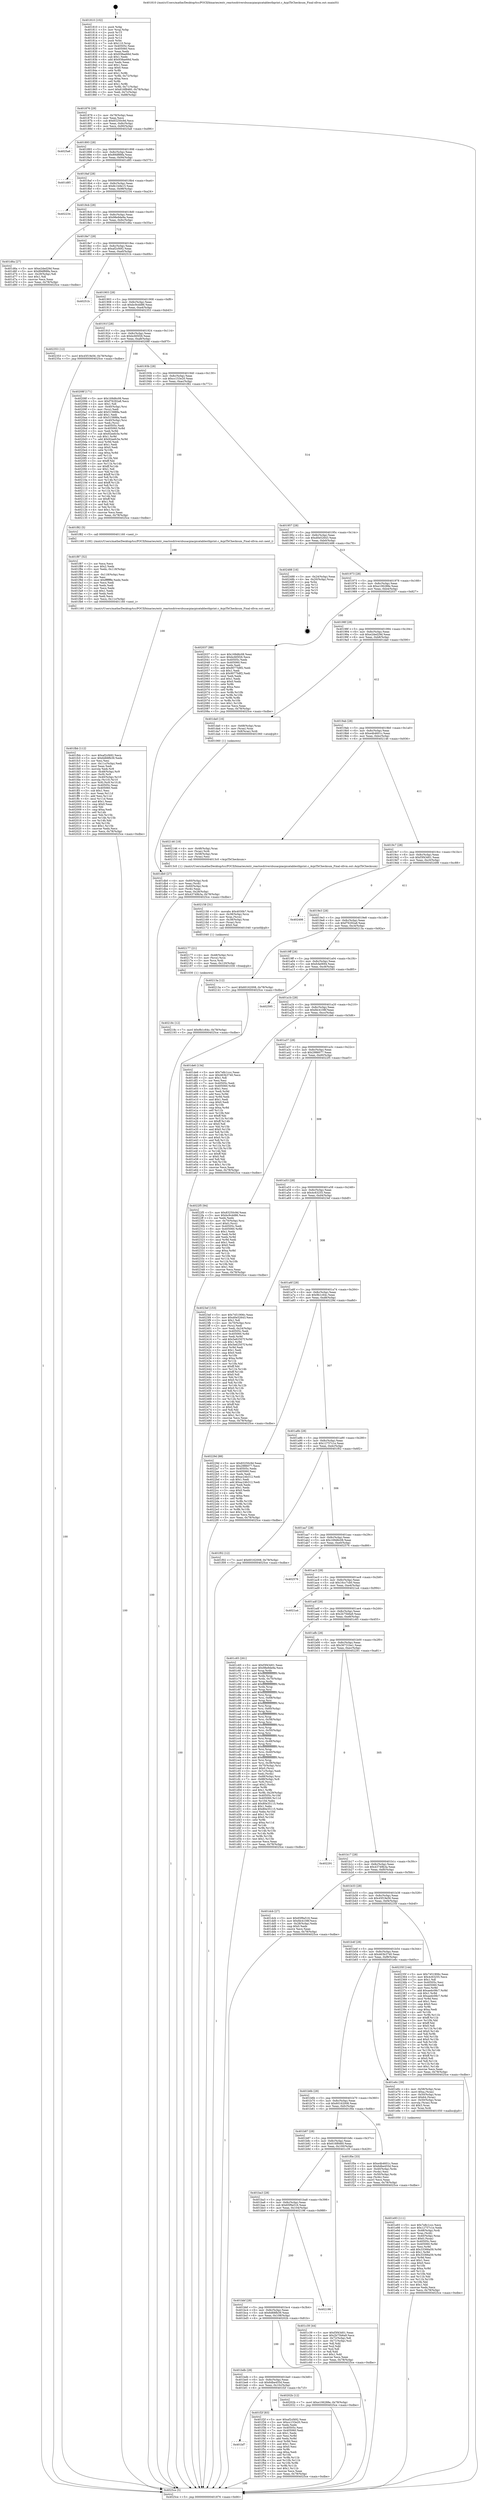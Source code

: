 digraph "0x401810" {
  label = "0x401810 (/mnt/c/Users/mathe/Desktop/tcc/POCII/binaries/extr_reactosdriversbusacpiacpicatablestbprint.c_AcpiTbChecksum_Final-ollvm.out::main(0))"
  labelloc = "t"
  node[shape=record]

  Entry [label="",width=0.3,height=0.3,shape=circle,fillcolor=black,style=filled]
  "0x401876" [label="{
     0x401876 [29]\l
     | [instrs]\l
     &nbsp;&nbsp;0x401876 \<+3\>: mov -0x78(%rbp),%eax\l
     &nbsp;&nbsp;0x401879 \<+2\>: mov %eax,%ecx\l
     &nbsp;&nbsp;0x40187b \<+6\>: sub $0x83250c9d,%ecx\l
     &nbsp;&nbsp;0x401881 \<+6\>: mov %eax,-0x8c(%rbp)\l
     &nbsp;&nbsp;0x401887 \<+6\>: mov %ecx,-0x90(%rbp)\l
     &nbsp;&nbsp;0x40188d \<+6\>: je 00000000004025a6 \<main+0xd96\>\l
  }"]
  "0x4025a6" [label="{
     0x4025a6\l
  }", style=dashed]
  "0x401893" [label="{
     0x401893 [28]\l
     | [instrs]\l
     &nbsp;&nbsp;0x401893 \<+5\>: jmp 0000000000401898 \<main+0x88\>\l
     &nbsp;&nbsp;0x401898 \<+6\>: mov -0x8c(%rbp),%eax\l
     &nbsp;&nbsp;0x40189e \<+5\>: sub $0x89df88fa,%eax\l
     &nbsp;&nbsp;0x4018a3 \<+6\>: mov %eax,-0x94(%rbp)\l
     &nbsp;&nbsp;0x4018a9 \<+6\>: je 0000000000401d85 \<main+0x575\>\l
  }"]
  Exit [label="",width=0.3,height=0.3,shape=circle,fillcolor=black,style=filled,peripheries=2]
  "0x401d85" [label="{
     0x401d85\l
  }", style=dashed]
  "0x4018af" [label="{
     0x4018af [28]\l
     | [instrs]\l
     &nbsp;&nbsp;0x4018af \<+5\>: jmp 00000000004018b4 \<main+0xa4\>\l
     &nbsp;&nbsp;0x4018b4 \<+6\>: mov -0x8c(%rbp),%eax\l
     &nbsp;&nbsp;0x4018ba \<+5\>: sub $0x8c1b9e15,%eax\l
     &nbsp;&nbsp;0x4018bf \<+6\>: mov %eax,-0x98(%rbp)\l
     &nbsp;&nbsp;0x4018c5 \<+6\>: je 0000000000402234 \<main+0xa24\>\l
  }"]
  "0x40218c" [label="{
     0x40218c [12]\l
     | [instrs]\l
     &nbsp;&nbsp;0x40218c \<+7\>: movl $0x9b1c64c,-0x78(%rbp)\l
     &nbsp;&nbsp;0x402193 \<+5\>: jmp 00000000004025ce \<main+0xdbe\>\l
  }"]
  "0x402234" [label="{
     0x402234\l
  }", style=dashed]
  "0x4018cb" [label="{
     0x4018cb [28]\l
     | [instrs]\l
     &nbsp;&nbsp;0x4018cb \<+5\>: jmp 00000000004018d0 \<main+0xc0\>\l
     &nbsp;&nbsp;0x4018d0 \<+6\>: mov -0x8c(%rbp),%eax\l
     &nbsp;&nbsp;0x4018d6 \<+5\>: sub $0x98e9de9a,%eax\l
     &nbsp;&nbsp;0x4018db \<+6\>: mov %eax,-0x9c(%rbp)\l
     &nbsp;&nbsp;0x4018e1 \<+6\>: je 0000000000401d6a \<main+0x55a\>\l
  }"]
  "0x402177" [label="{
     0x402177 [21]\l
     | [instrs]\l
     &nbsp;&nbsp;0x402177 \<+4\>: mov -0x48(%rbp),%rcx\l
     &nbsp;&nbsp;0x40217b \<+3\>: mov (%rcx),%rcx\l
     &nbsp;&nbsp;0x40217e \<+3\>: mov %rcx,%rdi\l
     &nbsp;&nbsp;0x402181 \<+6\>: mov %eax,-0x120(%rbp)\l
     &nbsp;&nbsp;0x402187 \<+5\>: call 0000000000401030 \<free@plt\>\l
     | [calls]\l
     &nbsp;&nbsp;0x401030 \{1\} (unknown)\l
  }"]
  "0x401d6a" [label="{
     0x401d6a [27]\l
     | [instrs]\l
     &nbsp;&nbsp;0x401d6a \<+5\>: mov $0xe2ded29d,%eax\l
     &nbsp;&nbsp;0x401d6f \<+5\>: mov $0x89df88fa,%ecx\l
     &nbsp;&nbsp;0x401d74 \<+3\>: mov -0x29(%rbp),%dl\l
     &nbsp;&nbsp;0x401d77 \<+3\>: test $0x1,%dl\l
     &nbsp;&nbsp;0x401d7a \<+3\>: cmovne %ecx,%eax\l
     &nbsp;&nbsp;0x401d7d \<+3\>: mov %eax,-0x78(%rbp)\l
     &nbsp;&nbsp;0x401d80 \<+5\>: jmp 00000000004025ce \<main+0xdbe\>\l
  }"]
  "0x4018e7" [label="{
     0x4018e7 [28]\l
     | [instrs]\l
     &nbsp;&nbsp;0x4018e7 \<+5\>: jmp 00000000004018ec \<main+0xdc\>\l
     &nbsp;&nbsp;0x4018ec \<+6\>: mov -0x8c(%rbp),%eax\l
     &nbsp;&nbsp;0x4018f2 \<+5\>: sub $0xaf2cf492,%eax\l
     &nbsp;&nbsp;0x4018f7 \<+6\>: mov %eax,-0xa0(%rbp)\l
     &nbsp;&nbsp;0x4018fd \<+6\>: je 000000000040251b \<main+0xd0b\>\l
  }"]
  "0x402158" [label="{
     0x402158 [31]\l
     | [instrs]\l
     &nbsp;&nbsp;0x402158 \<+10\>: movabs $0x4030b7,%rdi\l
     &nbsp;&nbsp;0x402162 \<+4\>: mov -0x38(%rbp),%rcx\l
     &nbsp;&nbsp;0x402166 \<+3\>: mov %rax,(%rcx)\l
     &nbsp;&nbsp;0x402169 \<+4\>: mov -0x38(%rbp),%rax\l
     &nbsp;&nbsp;0x40216d \<+3\>: mov (%rax),%rsi\l
     &nbsp;&nbsp;0x402170 \<+2\>: mov $0x0,%al\l
     &nbsp;&nbsp;0x402172 \<+5\>: call 0000000000401040 \<printf@plt\>\l
     | [calls]\l
     &nbsp;&nbsp;0x401040 \{1\} (unknown)\l
  }"]
  "0x40251b" [label="{
     0x40251b\l
  }", style=dashed]
  "0x401903" [label="{
     0x401903 [28]\l
     | [instrs]\l
     &nbsp;&nbsp;0x401903 \<+5\>: jmp 0000000000401908 \<main+0xf8\>\l
     &nbsp;&nbsp;0x401908 \<+6\>: mov -0x8c(%rbp),%eax\l
     &nbsp;&nbsp;0x40190e \<+5\>: sub $0xbc9cdd86,%eax\l
     &nbsp;&nbsp;0x401913 \<+6\>: mov %eax,-0xa4(%rbp)\l
     &nbsp;&nbsp;0x401919 \<+6\>: je 0000000000402353 \<main+0xb43\>\l
  }"]
  "0x401fbb" [label="{
     0x401fbb [112]\l
     | [instrs]\l
     &nbsp;&nbsp;0x401fbb \<+5\>: mov $0xaf2cf492,%ecx\l
     &nbsp;&nbsp;0x401fc0 \<+5\>: mov $0x6d68fb39,%edx\l
     &nbsp;&nbsp;0x401fc5 \<+2\>: xor %esi,%esi\l
     &nbsp;&nbsp;0x401fc7 \<+6\>: mov -0x11c(%rbp),%edi\l
     &nbsp;&nbsp;0x401fcd \<+3\>: imul %eax,%edi\l
     &nbsp;&nbsp;0x401fd0 \<+3\>: movslq %edi,%r8\l
     &nbsp;&nbsp;0x401fd3 \<+4\>: mov -0x48(%rbp),%r9\l
     &nbsp;&nbsp;0x401fd7 \<+3\>: mov (%r9),%r9\l
     &nbsp;&nbsp;0x401fda \<+4\>: mov -0x40(%rbp),%r10\l
     &nbsp;&nbsp;0x401fde \<+3\>: movslq (%r10),%r10\l
     &nbsp;&nbsp;0x401fe1 \<+4\>: mov %r8,(%r9,%r10,8)\l
     &nbsp;&nbsp;0x401fe5 \<+7\>: mov 0x40505c,%eax\l
     &nbsp;&nbsp;0x401fec \<+7\>: mov 0x405060,%edi\l
     &nbsp;&nbsp;0x401ff3 \<+3\>: sub $0x1,%esi\l
     &nbsp;&nbsp;0x401ff6 \<+3\>: mov %eax,%r11d\l
     &nbsp;&nbsp;0x401ff9 \<+3\>: add %esi,%r11d\l
     &nbsp;&nbsp;0x401ffc \<+4\>: imul %r11d,%eax\l
     &nbsp;&nbsp;0x402000 \<+3\>: and $0x1,%eax\l
     &nbsp;&nbsp;0x402003 \<+3\>: cmp $0x0,%eax\l
     &nbsp;&nbsp;0x402006 \<+3\>: sete %bl\l
     &nbsp;&nbsp;0x402009 \<+3\>: cmp $0xa,%edi\l
     &nbsp;&nbsp;0x40200c \<+4\>: setl %r14b\l
     &nbsp;&nbsp;0x402010 \<+3\>: mov %bl,%r15b\l
     &nbsp;&nbsp;0x402013 \<+3\>: and %r14b,%r15b\l
     &nbsp;&nbsp;0x402016 \<+3\>: xor %r14b,%bl\l
     &nbsp;&nbsp;0x402019 \<+3\>: or %bl,%r15b\l
     &nbsp;&nbsp;0x40201c \<+4\>: test $0x1,%r15b\l
     &nbsp;&nbsp;0x402020 \<+3\>: cmovne %edx,%ecx\l
     &nbsp;&nbsp;0x402023 \<+3\>: mov %ecx,-0x78(%rbp)\l
     &nbsp;&nbsp;0x402026 \<+5\>: jmp 00000000004025ce \<main+0xdbe\>\l
  }"]
  "0x402353" [label="{
     0x402353 [12]\l
     | [instrs]\l
     &nbsp;&nbsp;0x402353 \<+7\>: movl $0x45f19e56,-0x78(%rbp)\l
     &nbsp;&nbsp;0x40235a \<+5\>: jmp 00000000004025ce \<main+0xdbe\>\l
  }"]
  "0x40191f" [label="{
     0x40191f [28]\l
     | [instrs]\l
     &nbsp;&nbsp;0x40191f \<+5\>: jmp 0000000000401924 \<main+0x114\>\l
     &nbsp;&nbsp;0x401924 \<+6\>: mov -0x8c(%rbp),%eax\l
     &nbsp;&nbsp;0x40192a \<+5\>: sub $0xbcfd5f26,%eax\l
     &nbsp;&nbsp;0x40192f \<+6\>: mov %eax,-0xa8(%rbp)\l
     &nbsp;&nbsp;0x401935 \<+6\>: je 000000000040208f \<main+0x87f\>\l
  }"]
  "0x401f87" [label="{
     0x401f87 [52]\l
     | [instrs]\l
     &nbsp;&nbsp;0x401f87 \<+2\>: xor %ecx,%ecx\l
     &nbsp;&nbsp;0x401f89 \<+5\>: mov $0x2,%edx\l
     &nbsp;&nbsp;0x401f8e \<+6\>: mov %edx,-0x118(%rbp)\l
     &nbsp;&nbsp;0x401f94 \<+1\>: cltd\l
     &nbsp;&nbsp;0x401f95 \<+6\>: mov -0x118(%rbp),%esi\l
     &nbsp;&nbsp;0x401f9b \<+2\>: idiv %esi\l
     &nbsp;&nbsp;0x401f9d \<+6\>: imul $0xfffffffe,%edx,%edx\l
     &nbsp;&nbsp;0x401fa3 \<+2\>: mov %ecx,%edi\l
     &nbsp;&nbsp;0x401fa5 \<+2\>: sub %edx,%edi\l
     &nbsp;&nbsp;0x401fa7 \<+2\>: mov %ecx,%edx\l
     &nbsp;&nbsp;0x401fa9 \<+3\>: sub $0x1,%edx\l
     &nbsp;&nbsp;0x401fac \<+2\>: add %edx,%edi\l
     &nbsp;&nbsp;0x401fae \<+2\>: sub %edi,%ecx\l
     &nbsp;&nbsp;0x401fb0 \<+6\>: mov %ecx,-0x11c(%rbp)\l
     &nbsp;&nbsp;0x401fb6 \<+5\>: call 0000000000401160 \<next_i\>\l
     | [calls]\l
     &nbsp;&nbsp;0x401160 \{100\} (/mnt/c/Users/mathe/Desktop/tcc/POCII/binaries/extr_reactosdriversbusacpiacpicatablestbprint.c_AcpiTbChecksum_Final-ollvm.out::next_i)\l
  }"]
  "0x40208f" [label="{
     0x40208f [171]\l
     | [instrs]\l
     &nbsp;&nbsp;0x40208f \<+5\>: mov $0x169d6c08,%eax\l
     &nbsp;&nbsp;0x402094 \<+5\>: mov $0xf76292a8,%ecx\l
     &nbsp;&nbsp;0x402099 \<+2\>: mov $0x1,%dl\l
     &nbsp;&nbsp;0x40209b \<+4\>: mov -0x40(%rbp),%rsi\l
     &nbsp;&nbsp;0x40209f \<+2\>: mov (%rsi),%edi\l
     &nbsp;&nbsp;0x4020a1 \<+6\>: add $0x515888a,%edi\l
     &nbsp;&nbsp;0x4020a7 \<+3\>: add $0x1,%edi\l
     &nbsp;&nbsp;0x4020aa \<+6\>: sub $0x515888a,%edi\l
     &nbsp;&nbsp;0x4020b0 \<+4\>: mov -0x40(%rbp),%rsi\l
     &nbsp;&nbsp;0x4020b4 \<+2\>: mov %edi,(%rsi)\l
     &nbsp;&nbsp;0x4020b6 \<+7\>: mov 0x40505c,%edi\l
     &nbsp;&nbsp;0x4020bd \<+8\>: mov 0x405060,%r8d\l
     &nbsp;&nbsp;0x4020c5 \<+3\>: mov %edi,%r9d\l
     &nbsp;&nbsp;0x4020c8 \<+7\>: sub $0x92eefc5e,%r9d\l
     &nbsp;&nbsp;0x4020cf \<+4\>: sub $0x1,%r9d\l
     &nbsp;&nbsp;0x4020d3 \<+7\>: add $0x92eefc5e,%r9d\l
     &nbsp;&nbsp;0x4020da \<+4\>: imul %r9d,%edi\l
     &nbsp;&nbsp;0x4020de \<+3\>: and $0x1,%edi\l
     &nbsp;&nbsp;0x4020e1 \<+3\>: cmp $0x0,%edi\l
     &nbsp;&nbsp;0x4020e4 \<+4\>: sete %r10b\l
     &nbsp;&nbsp;0x4020e8 \<+4\>: cmp $0xa,%r8d\l
     &nbsp;&nbsp;0x4020ec \<+4\>: setl %r11b\l
     &nbsp;&nbsp;0x4020f0 \<+3\>: mov %r10b,%bl\l
     &nbsp;&nbsp;0x4020f3 \<+3\>: xor $0xff,%bl\l
     &nbsp;&nbsp;0x4020f6 \<+3\>: mov %r11b,%r14b\l
     &nbsp;&nbsp;0x4020f9 \<+4\>: xor $0xff,%r14b\l
     &nbsp;&nbsp;0x4020fd \<+3\>: xor $0x1,%dl\l
     &nbsp;&nbsp;0x402100 \<+3\>: mov %bl,%r15b\l
     &nbsp;&nbsp;0x402103 \<+4\>: and $0xff,%r15b\l
     &nbsp;&nbsp;0x402107 \<+3\>: and %dl,%r10b\l
     &nbsp;&nbsp;0x40210a \<+3\>: mov %r14b,%r12b\l
     &nbsp;&nbsp;0x40210d \<+4\>: and $0xff,%r12b\l
     &nbsp;&nbsp;0x402111 \<+3\>: and %dl,%r11b\l
     &nbsp;&nbsp;0x402114 \<+3\>: or %r10b,%r15b\l
     &nbsp;&nbsp;0x402117 \<+3\>: or %r11b,%r12b\l
     &nbsp;&nbsp;0x40211a \<+3\>: xor %r12b,%r15b\l
     &nbsp;&nbsp;0x40211d \<+3\>: or %r14b,%bl\l
     &nbsp;&nbsp;0x402120 \<+3\>: xor $0xff,%bl\l
     &nbsp;&nbsp;0x402123 \<+3\>: or $0x1,%dl\l
     &nbsp;&nbsp;0x402126 \<+2\>: and %dl,%bl\l
     &nbsp;&nbsp;0x402128 \<+3\>: or %bl,%r15b\l
     &nbsp;&nbsp;0x40212b \<+4\>: test $0x1,%r15b\l
     &nbsp;&nbsp;0x40212f \<+3\>: cmovne %ecx,%eax\l
     &nbsp;&nbsp;0x402132 \<+3\>: mov %eax,-0x78(%rbp)\l
     &nbsp;&nbsp;0x402135 \<+5\>: jmp 00000000004025ce \<main+0xdbe\>\l
  }"]
  "0x40193b" [label="{
     0x40193b [28]\l
     | [instrs]\l
     &nbsp;&nbsp;0x40193b \<+5\>: jmp 0000000000401940 \<main+0x130\>\l
     &nbsp;&nbsp;0x401940 \<+6\>: mov -0x8c(%rbp),%eax\l
     &nbsp;&nbsp;0x401946 \<+5\>: sub $0xcc153e20,%eax\l
     &nbsp;&nbsp;0x40194b \<+6\>: mov %eax,-0xac(%rbp)\l
     &nbsp;&nbsp;0x401951 \<+6\>: je 0000000000401f82 \<main+0x772\>\l
  }"]
  "0x401bf7" [label="{
     0x401bf7\l
  }", style=dashed]
  "0x401f82" [label="{
     0x401f82 [5]\l
     | [instrs]\l
     &nbsp;&nbsp;0x401f82 \<+5\>: call 0000000000401160 \<next_i\>\l
     | [calls]\l
     &nbsp;&nbsp;0x401160 \{100\} (/mnt/c/Users/mathe/Desktop/tcc/POCII/binaries/extr_reactosdriversbusacpiacpicatablestbprint.c_AcpiTbChecksum_Final-ollvm.out::next_i)\l
  }"]
  "0x401957" [label="{
     0x401957 [28]\l
     | [instrs]\l
     &nbsp;&nbsp;0x401957 \<+5\>: jmp 000000000040195c \<main+0x14c\>\l
     &nbsp;&nbsp;0x40195c \<+6\>: mov -0x8c(%rbp),%eax\l
     &nbsp;&nbsp;0x401962 \<+5\>: sub $0xd0e52643,%eax\l
     &nbsp;&nbsp;0x401967 \<+6\>: mov %eax,-0xb0(%rbp)\l
     &nbsp;&nbsp;0x40196d \<+6\>: je 0000000000402488 \<main+0xc78\>\l
  }"]
  "0x401f2f" [label="{
     0x401f2f [83]\l
     | [instrs]\l
     &nbsp;&nbsp;0x401f2f \<+5\>: mov $0xaf2cf492,%eax\l
     &nbsp;&nbsp;0x401f34 \<+5\>: mov $0xcc153e20,%ecx\l
     &nbsp;&nbsp;0x401f39 \<+2\>: xor %edx,%edx\l
     &nbsp;&nbsp;0x401f3b \<+7\>: mov 0x40505c,%esi\l
     &nbsp;&nbsp;0x401f42 \<+7\>: mov 0x405060,%edi\l
     &nbsp;&nbsp;0x401f49 \<+3\>: sub $0x1,%edx\l
     &nbsp;&nbsp;0x401f4c \<+3\>: mov %esi,%r8d\l
     &nbsp;&nbsp;0x401f4f \<+3\>: add %edx,%r8d\l
     &nbsp;&nbsp;0x401f52 \<+4\>: imul %r8d,%esi\l
     &nbsp;&nbsp;0x401f56 \<+3\>: and $0x1,%esi\l
     &nbsp;&nbsp;0x401f59 \<+3\>: cmp $0x0,%esi\l
     &nbsp;&nbsp;0x401f5c \<+4\>: sete %r9b\l
     &nbsp;&nbsp;0x401f60 \<+3\>: cmp $0xa,%edi\l
     &nbsp;&nbsp;0x401f63 \<+4\>: setl %r10b\l
     &nbsp;&nbsp;0x401f67 \<+3\>: mov %r9b,%r11b\l
     &nbsp;&nbsp;0x401f6a \<+3\>: and %r10b,%r11b\l
     &nbsp;&nbsp;0x401f6d \<+3\>: xor %r10b,%r9b\l
     &nbsp;&nbsp;0x401f70 \<+3\>: or %r9b,%r11b\l
     &nbsp;&nbsp;0x401f73 \<+4\>: test $0x1,%r11b\l
     &nbsp;&nbsp;0x401f77 \<+3\>: cmovne %ecx,%eax\l
     &nbsp;&nbsp;0x401f7a \<+3\>: mov %eax,-0x78(%rbp)\l
     &nbsp;&nbsp;0x401f7d \<+5\>: jmp 00000000004025ce \<main+0xdbe\>\l
  }"]
  "0x402488" [label="{
     0x402488 [16]\l
     | [instrs]\l
     &nbsp;&nbsp;0x402488 \<+3\>: mov -0x24(%rbp),%eax\l
     &nbsp;&nbsp;0x40248b \<+4\>: lea -0x20(%rbp),%rsp\l
     &nbsp;&nbsp;0x40248f \<+1\>: pop %rbx\l
     &nbsp;&nbsp;0x402490 \<+2\>: pop %r12\l
     &nbsp;&nbsp;0x402492 \<+2\>: pop %r14\l
     &nbsp;&nbsp;0x402494 \<+2\>: pop %r15\l
     &nbsp;&nbsp;0x402496 \<+1\>: pop %rbp\l
     &nbsp;&nbsp;0x402497 \<+1\>: ret\l
  }"]
  "0x401973" [label="{
     0x401973 [28]\l
     | [instrs]\l
     &nbsp;&nbsp;0x401973 \<+5\>: jmp 0000000000401978 \<main+0x168\>\l
     &nbsp;&nbsp;0x401978 \<+6\>: mov -0x8c(%rbp),%eax\l
     &nbsp;&nbsp;0x40197e \<+5\>: sub $0xe106288e,%eax\l
     &nbsp;&nbsp;0x401983 \<+6\>: mov %eax,-0xb4(%rbp)\l
     &nbsp;&nbsp;0x401989 \<+6\>: je 0000000000402037 \<main+0x827\>\l
  }"]
  "0x401bdb" [label="{
     0x401bdb [28]\l
     | [instrs]\l
     &nbsp;&nbsp;0x401bdb \<+5\>: jmp 0000000000401be0 \<main+0x3d0\>\l
     &nbsp;&nbsp;0x401be0 \<+6\>: mov -0x8c(%rbp),%eax\l
     &nbsp;&nbsp;0x401be6 \<+5\>: sub $0x6dbe455d,%eax\l
     &nbsp;&nbsp;0x401beb \<+6\>: mov %eax,-0x10c(%rbp)\l
     &nbsp;&nbsp;0x401bf1 \<+6\>: je 0000000000401f2f \<main+0x71f\>\l
  }"]
  "0x402037" [label="{
     0x402037 [88]\l
     | [instrs]\l
     &nbsp;&nbsp;0x402037 \<+5\>: mov $0x169d6c08,%eax\l
     &nbsp;&nbsp;0x40203c \<+5\>: mov $0xbcfd5f26,%ecx\l
     &nbsp;&nbsp;0x402041 \<+7\>: mov 0x40505c,%edx\l
     &nbsp;&nbsp;0x402048 \<+7\>: mov 0x405060,%esi\l
     &nbsp;&nbsp;0x40204f \<+2\>: mov %edx,%edi\l
     &nbsp;&nbsp;0x402051 \<+6\>: add $0x9077b8f2,%edi\l
     &nbsp;&nbsp;0x402057 \<+3\>: sub $0x1,%edi\l
     &nbsp;&nbsp;0x40205a \<+6\>: sub $0x9077b8f2,%edi\l
     &nbsp;&nbsp;0x402060 \<+3\>: imul %edi,%edx\l
     &nbsp;&nbsp;0x402063 \<+3\>: and $0x1,%edx\l
     &nbsp;&nbsp;0x402066 \<+3\>: cmp $0x0,%edx\l
     &nbsp;&nbsp;0x402069 \<+4\>: sete %r8b\l
     &nbsp;&nbsp;0x40206d \<+3\>: cmp $0xa,%esi\l
     &nbsp;&nbsp;0x402070 \<+4\>: setl %r9b\l
     &nbsp;&nbsp;0x402074 \<+3\>: mov %r8b,%r10b\l
     &nbsp;&nbsp;0x402077 \<+3\>: and %r9b,%r10b\l
     &nbsp;&nbsp;0x40207a \<+3\>: xor %r9b,%r8b\l
     &nbsp;&nbsp;0x40207d \<+3\>: or %r8b,%r10b\l
     &nbsp;&nbsp;0x402080 \<+4\>: test $0x1,%r10b\l
     &nbsp;&nbsp;0x402084 \<+3\>: cmovne %ecx,%eax\l
     &nbsp;&nbsp;0x402087 \<+3\>: mov %eax,-0x78(%rbp)\l
     &nbsp;&nbsp;0x40208a \<+5\>: jmp 00000000004025ce \<main+0xdbe\>\l
  }"]
  "0x40198f" [label="{
     0x40198f [28]\l
     | [instrs]\l
     &nbsp;&nbsp;0x40198f \<+5\>: jmp 0000000000401994 \<main+0x184\>\l
     &nbsp;&nbsp;0x401994 \<+6\>: mov -0x8c(%rbp),%eax\l
     &nbsp;&nbsp;0x40199a \<+5\>: sub $0xe2ded29d,%eax\l
     &nbsp;&nbsp;0x40199f \<+6\>: mov %eax,-0xb8(%rbp)\l
     &nbsp;&nbsp;0x4019a5 \<+6\>: je 0000000000401da0 \<main+0x590\>\l
  }"]
  "0x40202b" [label="{
     0x40202b [12]\l
     | [instrs]\l
     &nbsp;&nbsp;0x40202b \<+7\>: movl $0xe106288e,-0x78(%rbp)\l
     &nbsp;&nbsp;0x402032 \<+5\>: jmp 00000000004025ce \<main+0xdbe\>\l
  }"]
  "0x401da0" [label="{
     0x401da0 [16]\l
     | [instrs]\l
     &nbsp;&nbsp;0x401da0 \<+4\>: mov -0x68(%rbp),%rax\l
     &nbsp;&nbsp;0x401da4 \<+3\>: mov (%rax),%rax\l
     &nbsp;&nbsp;0x401da7 \<+4\>: mov 0x8(%rax),%rdi\l
     &nbsp;&nbsp;0x401dab \<+5\>: call 0000000000401060 \<atoi@plt\>\l
     | [calls]\l
     &nbsp;&nbsp;0x401060 \{1\} (unknown)\l
  }"]
  "0x4019ab" [label="{
     0x4019ab [28]\l
     | [instrs]\l
     &nbsp;&nbsp;0x4019ab \<+5\>: jmp 00000000004019b0 \<main+0x1a0\>\l
     &nbsp;&nbsp;0x4019b0 \<+6\>: mov -0x8c(%rbp),%eax\l
     &nbsp;&nbsp;0x4019b6 \<+5\>: sub $0xe4b4601c,%eax\l
     &nbsp;&nbsp;0x4019bb \<+6\>: mov %eax,-0xbc(%rbp)\l
     &nbsp;&nbsp;0x4019c1 \<+6\>: je 0000000000402146 \<main+0x936\>\l
  }"]
  "0x401bbf" [label="{
     0x401bbf [28]\l
     | [instrs]\l
     &nbsp;&nbsp;0x401bbf \<+5\>: jmp 0000000000401bc4 \<main+0x3b4\>\l
     &nbsp;&nbsp;0x401bc4 \<+6\>: mov -0x8c(%rbp),%eax\l
     &nbsp;&nbsp;0x401bca \<+5\>: sub $0x6d68fb39,%eax\l
     &nbsp;&nbsp;0x401bcf \<+6\>: mov %eax,-0x108(%rbp)\l
     &nbsp;&nbsp;0x401bd5 \<+6\>: je 000000000040202b \<main+0x81b\>\l
  }"]
  "0x402146" [label="{
     0x402146 [18]\l
     | [instrs]\l
     &nbsp;&nbsp;0x402146 \<+4\>: mov -0x48(%rbp),%rax\l
     &nbsp;&nbsp;0x40214a \<+3\>: mov (%rax),%rdi\l
     &nbsp;&nbsp;0x40214d \<+4\>: mov -0x58(%rbp),%rax\l
     &nbsp;&nbsp;0x402151 \<+2\>: mov (%rax),%esi\l
     &nbsp;&nbsp;0x402153 \<+5\>: call 00000000004013c0 \<AcpiTbChecksum\>\l
     | [calls]\l
     &nbsp;&nbsp;0x4013c0 \{1\} (/mnt/c/Users/mathe/Desktop/tcc/POCII/binaries/extr_reactosdriversbusacpiacpicatablestbprint.c_AcpiTbChecksum_Final-ollvm.out::AcpiTbChecksum)\l
  }"]
  "0x4019c7" [label="{
     0x4019c7 [28]\l
     | [instrs]\l
     &nbsp;&nbsp;0x4019c7 \<+5\>: jmp 00000000004019cc \<main+0x1bc\>\l
     &nbsp;&nbsp;0x4019cc \<+6\>: mov -0x8c(%rbp),%eax\l
     &nbsp;&nbsp;0x4019d2 \<+5\>: sub $0xf3f43d01,%eax\l
     &nbsp;&nbsp;0x4019d7 \<+6\>: mov %eax,-0xc0(%rbp)\l
     &nbsp;&nbsp;0x4019dd \<+6\>: je 0000000000402498 \<main+0xc88\>\l
  }"]
  "0x402198" [label="{
     0x402198\l
  }", style=dashed]
  "0x402498" [label="{
     0x402498\l
  }", style=dashed]
  "0x4019e3" [label="{
     0x4019e3 [28]\l
     | [instrs]\l
     &nbsp;&nbsp;0x4019e3 \<+5\>: jmp 00000000004019e8 \<main+0x1d8\>\l
     &nbsp;&nbsp;0x4019e8 \<+6\>: mov -0x8c(%rbp),%eax\l
     &nbsp;&nbsp;0x4019ee \<+5\>: sub $0xf76292a8,%eax\l
     &nbsp;&nbsp;0x4019f3 \<+6\>: mov %eax,-0xc4(%rbp)\l
     &nbsp;&nbsp;0x4019f9 \<+6\>: je 000000000040213a \<main+0x92a\>\l
  }"]
  "0x401e93" [label="{
     0x401e93 [111]\l
     | [instrs]\l
     &nbsp;&nbsp;0x401e93 \<+5\>: mov $0x7e8c1ccc,%ecx\l
     &nbsp;&nbsp;0x401e98 \<+5\>: mov $0x12757c1e,%edx\l
     &nbsp;&nbsp;0x401e9d \<+4\>: mov -0x48(%rbp),%rdi\l
     &nbsp;&nbsp;0x401ea1 \<+3\>: mov %rax,(%rdi)\l
     &nbsp;&nbsp;0x401ea4 \<+4\>: mov -0x40(%rbp),%rax\l
     &nbsp;&nbsp;0x401ea8 \<+6\>: movl $0x0,(%rax)\l
     &nbsp;&nbsp;0x401eae \<+7\>: mov 0x40505c,%esi\l
     &nbsp;&nbsp;0x401eb5 \<+8\>: mov 0x405060,%r8d\l
     &nbsp;&nbsp;0x401ebd \<+3\>: mov %esi,%r9d\l
     &nbsp;&nbsp;0x401ec0 \<+7\>: add $0x33366a59,%r9d\l
     &nbsp;&nbsp;0x401ec7 \<+4\>: sub $0x1,%r9d\l
     &nbsp;&nbsp;0x401ecb \<+7\>: sub $0x33366a59,%r9d\l
     &nbsp;&nbsp;0x401ed2 \<+4\>: imul %r9d,%esi\l
     &nbsp;&nbsp;0x401ed6 \<+3\>: and $0x1,%esi\l
     &nbsp;&nbsp;0x401ed9 \<+3\>: cmp $0x0,%esi\l
     &nbsp;&nbsp;0x401edc \<+4\>: sete %r10b\l
     &nbsp;&nbsp;0x401ee0 \<+4\>: cmp $0xa,%r8d\l
     &nbsp;&nbsp;0x401ee4 \<+4\>: setl %r11b\l
     &nbsp;&nbsp;0x401ee8 \<+3\>: mov %r10b,%bl\l
     &nbsp;&nbsp;0x401eeb \<+3\>: and %r11b,%bl\l
     &nbsp;&nbsp;0x401eee \<+3\>: xor %r11b,%r10b\l
     &nbsp;&nbsp;0x401ef1 \<+3\>: or %r10b,%bl\l
     &nbsp;&nbsp;0x401ef4 \<+3\>: test $0x1,%bl\l
     &nbsp;&nbsp;0x401ef7 \<+3\>: cmovne %edx,%ecx\l
     &nbsp;&nbsp;0x401efa \<+3\>: mov %ecx,-0x78(%rbp)\l
     &nbsp;&nbsp;0x401efd \<+5\>: jmp 00000000004025ce \<main+0xdbe\>\l
  }"]
  "0x40213a" [label="{
     0x40213a [12]\l
     | [instrs]\l
     &nbsp;&nbsp;0x40213a \<+7\>: movl $0x60162008,-0x78(%rbp)\l
     &nbsp;&nbsp;0x402141 \<+5\>: jmp 00000000004025ce \<main+0xdbe\>\l
  }"]
  "0x4019ff" [label="{
     0x4019ff [28]\l
     | [instrs]\l
     &nbsp;&nbsp;0x4019ff \<+5\>: jmp 0000000000401a04 \<main+0x1f4\>\l
     &nbsp;&nbsp;0x401a04 \<+6\>: mov -0x8c(%rbp),%eax\l
     &nbsp;&nbsp;0x401a0a \<+5\>: sub $0xfcfa0694,%eax\l
     &nbsp;&nbsp;0x401a0f \<+6\>: mov %eax,-0xc8(%rbp)\l
     &nbsp;&nbsp;0x401a15 \<+6\>: je 0000000000402595 \<main+0xd85\>\l
  }"]
  "0x401db0" [label="{
     0x401db0 [27]\l
     | [instrs]\l
     &nbsp;&nbsp;0x401db0 \<+4\>: mov -0x60(%rbp),%rdi\l
     &nbsp;&nbsp;0x401db4 \<+2\>: mov %eax,(%rdi)\l
     &nbsp;&nbsp;0x401db6 \<+4\>: mov -0x60(%rbp),%rdi\l
     &nbsp;&nbsp;0x401dba \<+2\>: mov (%rdi),%eax\l
     &nbsp;&nbsp;0x401dbc \<+3\>: mov %eax,-0x28(%rbp)\l
     &nbsp;&nbsp;0x401dbf \<+7\>: movl $0x43749b3a,-0x78(%rbp)\l
     &nbsp;&nbsp;0x401dc6 \<+5\>: jmp 00000000004025ce \<main+0xdbe\>\l
  }"]
  "0x402595" [label="{
     0x402595\l
  }", style=dashed]
  "0x401a1b" [label="{
     0x401a1b [28]\l
     | [instrs]\l
     &nbsp;&nbsp;0x401a1b \<+5\>: jmp 0000000000401a20 \<main+0x210\>\l
     &nbsp;&nbsp;0x401a20 \<+6\>: mov -0x8c(%rbp),%eax\l
     &nbsp;&nbsp;0x401a26 \<+5\>: sub $0xfdc4108f,%eax\l
     &nbsp;&nbsp;0x401a2b \<+6\>: mov %eax,-0xcc(%rbp)\l
     &nbsp;&nbsp;0x401a31 \<+6\>: je 0000000000401de6 \<main+0x5d6\>\l
  }"]
  "0x401810" [label="{
     0x401810 [102]\l
     | [instrs]\l
     &nbsp;&nbsp;0x401810 \<+1\>: push %rbp\l
     &nbsp;&nbsp;0x401811 \<+3\>: mov %rsp,%rbp\l
     &nbsp;&nbsp;0x401814 \<+2\>: push %r15\l
     &nbsp;&nbsp;0x401816 \<+2\>: push %r14\l
     &nbsp;&nbsp;0x401818 \<+2\>: push %r12\l
     &nbsp;&nbsp;0x40181a \<+1\>: push %rbx\l
     &nbsp;&nbsp;0x40181b \<+7\>: sub $0x110,%rsp\l
     &nbsp;&nbsp;0x401822 \<+7\>: mov 0x40505c,%eax\l
     &nbsp;&nbsp;0x401829 \<+7\>: mov 0x405060,%ecx\l
     &nbsp;&nbsp;0x401830 \<+2\>: mov %eax,%edx\l
     &nbsp;&nbsp;0x401832 \<+6\>: sub $0x938ae66d,%edx\l
     &nbsp;&nbsp;0x401838 \<+3\>: sub $0x1,%edx\l
     &nbsp;&nbsp;0x40183b \<+6\>: add $0x938ae66d,%edx\l
     &nbsp;&nbsp;0x401841 \<+3\>: imul %edx,%eax\l
     &nbsp;&nbsp;0x401844 \<+3\>: and $0x1,%eax\l
     &nbsp;&nbsp;0x401847 \<+3\>: cmp $0x0,%eax\l
     &nbsp;&nbsp;0x40184a \<+4\>: sete %r8b\l
     &nbsp;&nbsp;0x40184e \<+4\>: and $0x1,%r8b\l
     &nbsp;&nbsp;0x401852 \<+4\>: mov %r8b,-0x72(%rbp)\l
     &nbsp;&nbsp;0x401856 \<+3\>: cmp $0xa,%ecx\l
     &nbsp;&nbsp;0x401859 \<+4\>: setl %r8b\l
     &nbsp;&nbsp;0x40185d \<+4\>: and $0x1,%r8b\l
     &nbsp;&nbsp;0x401861 \<+4\>: mov %r8b,-0x71(%rbp)\l
     &nbsp;&nbsp;0x401865 \<+7\>: movl $0x616f8460,-0x78(%rbp)\l
     &nbsp;&nbsp;0x40186c \<+3\>: mov %edi,-0x7c(%rbp)\l
     &nbsp;&nbsp;0x40186f \<+7\>: mov %rsi,-0x88(%rbp)\l
  }"]
  "0x401de6" [label="{
     0x401de6 [134]\l
     | [instrs]\l
     &nbsp;&nbsp;0x401de6 \<+5\>: mov $0x7e8c1ccc,%eax\l
     &nbsp;&nbsp;0x401deb \<+5\>: mov $0x463b3740,%ecx\l
     &nbsp;&nbsp;0x401df0 \<+2\>: mov $0x1,%dl\l
     &nbsp;&nbsp;0x401df2 \<+2\>: xor %esi,%esi\l
     &nbsp;&nbsp;0x401df4 \<+7\>: mov 0x40505c,%edi\l
     &nbsp;&nbsp;0x401dfb \<+8\>: mov 0x405060,%r8d\l
     &nbsp;&nbsp;0x401e03 \<+3\>: sub $0x1,%esi\l
     &nbsp;&nbsp;0x401e06 \<+3\>: mov %edi,%r9d\l
     &nbsp;&nbsp;0x401e09 \<+3\>: add %esi,%r9d\l
     &nbsp;&nbsp;0x401e0c \<+4\>: imul %r9d,%edi\l
     &nbsp;&nbsp;0x401e10 \<+3\>: and $0x1,%edi\l
     &nbsp;&nbsp;0x401e13 \<+3\>: cmp $0x0,%edi\l
     &nbsp;&nbsp;0x401e16 \<+4\>: sete %r10b\l
     &nbsp;&nbsp;0x401e1a \<+4\>: cmp $0xa,%r8d\l
     &nbsp;&nbsp;0x401e1e \<+4\>: setl %r11b\l
     &nbsp;&nbsp;0x401e22 \<+3\>: mov %r10b,%bl\l
     &nbsp;&nbsp;0x401e25 \<+3\>: xor $0xff,%bl\l
     &nbsp;&nbsp;0x401e28 \<+3\>: mov %r11b,%r14b\l
     &nbsp;&nbsp;0x401e2b \<+4\>: xor $0xff,%r14b\l
     &nbsp;&nbsp;0x401e2f \<+3\>: xor $0x0,%dl\l
     &nbsp;&nbsp;0x401e32 \<+3\>: mov %bl,%r15b\l
     &nbsp;&nbsp;0x401e35 \<+4\>: and $0x0,%r15b\l
     &nbsp;&nbsp;0x401e39 \<+3\>: and %dl,%r10b\l
     &nbsp;&nbsp;0x401e3c \<+3\>: mov %r14b,%r12b\l
     &nbsp;&nbsp;0x401e3f \<+4\>: and $0x0,%r12b\l
     &nbsp;&nbsp;0x401e43 \<+3\>: and %dl,%r11b\l
     &nbsp;&nbsp;0x401e46 \<+3\>: or %r10b,%r15b\l
     &nbsp;&nbsp;0x401e49 \<+3\>: or %r11b,%r12b\l
     &nbsp;&nbsp;0x401e4c \<+3\>: xor %r12b,%r15b\l
     &nbsp;&nbsp;0x401e4f \<+3\>: or %r14b,%bl\l
     &nbsp;&nbsp;0x401e52 \<+3\>: xor $0xff,%bl\l
     &nbsp;&nbsp;0x401e55 \<+3\>: or $0x0,%dl\l
     &nbsp;&nbsp;0x401e58 \<+2\>: and %dl,%bl\l
     &nbsp;&nbsp;0x401e5a \<+3\>: or %bl,%r15b\l
     &nbsp;&nbsp;0x401e5d \<+4\>: test $0x1,%r15b\l
     &nbsp;&nbsp;0x401e61 \<+3\>: cmovne %ecx,%eax\l
     &nbsp;&nbsp;0x401e64 \<+3\>: mov %eax,-0x78(%rbp)\l
     &nbsp;&nbsp;0x401e67 \<+5\>: jmp 00000000004025ce \<main+0xdbe\>\l
  }"]
  "0x401a37" [label="{
     0x401a37 [28]\l
     | [instrs]\l
     &nbsp;&nbsp;0x401a37 \<+5\>: jmp 0000000000401a3c \<main+0x22c\>\l
     &nbsp;&nbsp;0x401a3c \<+6\>: mov -0x8c(%rbp),%eax\l
     &nbsp;&nbsp;0x401a42 \<+5\>: sub $0x2986077,%eax\l
     &nbsp;&nbsp;0x401a47 \<+6\>: mov %eax,-0xd0(%rbp)\l
     &nbsp;&nbsp;0x401a4d \<+6\>: je 00000000004022f5 \<main+0xae5\>\l
  }"]
  "0x4025ce" [label="{
     0x4025ce [5]\l
     | [instrs]\l
     &nbsp;&nbsp;0x4025ce \<+5\>: jmp 0000000000401876 \<main+0x66\>\l
  }"]
  "0x4022f5" [label="{
     0x4022f5 [94]\l
     | [instrs]\l
     &nbsp;&nbsp;0x4022f5 \<+5\>: mov $0x83250c9d,%eax\l
     &nbsp;&nbsp;0x4022fa \<+5\>: mov $0xbc9cdd86,%ecx\l
     &nbsp;&nbsp;0x4022ff \<+2\>: xor %edx,%edx\l
     &nbsp;&nbsp;0x402301 \<+4\>: mov -0x70(%rbp),%rsi\l
     &nbsp;&nbsp;0x402305 \<+6\>: movl $0x0,(%rsi)\l
     &nbsp;&nbsp;0x40230b \<+7\>: mov 0x40505c,%edi\l
     &nbsp;&nbsp;0x402312 \<+8\>: mov 0x405060,%r8d\l
     &nbsp;&nbsp;0x40231a \<+3\>: sub $0x1,%edx\l
     &nbsp;&nbsp;0x40231d \<+3\>: mov %edi,%r9d\l
     &nbsp;&nbsp;0x402320 \<+3\>: add %edx,%r9d\l
     &nbsp;&nbsp;0x402323 \<+4\>: imul %r9d,%edi\l
     &nbsp;&nbsp;0x402327 \<+3\>: and $0x1,%edi\l
     &nbsp;&nbsp;0x40232a \<+3\>: cmp $0x0,%edi\l
     &nbsp;&nbsp;0x40232d \<+4\>: sete %r10b\l
     &nbsp;&nbsp;0x402331 \<+4\>: cmp $0xa,%r8d\l
     &nbsp;&nbsp;0x402335 \<+4\>: setl %r11b\l
     &nbsp;&nbsp;0x402339 \<+3\>: mov %r10b,%bl\l
     &nbsp;&nbsp;0x40233c \<+3\>: and %r11b,%bl\l
     &nbsp;&nbsp;0x40233f \<+3\>: xor %r11b,%r10b\l
     &nbsp;&nbsp;0x402342 \<+3\>: or %r10b,%bl\l
     &nbsp;&nbsp;0x402345 \<+3\>: test $0x1,%bl\l
     &nbsp;&nbsp;0x402348 \<+3\>: cmovne %ecx,%eax\l
     &nbsp;&nbsp;0x40234b \<+3\>: mov %eax,-0x78(%rbp)\l
     &nbsp;&nbsp;0x40234e \<+5\>: jmp 00000000004025ce \<main+0xdbe\>\l
  }"]
  "0x401a53" [label="{
     0x401a53 [28]\l
     | [instrs]\l
     &nbsp;&nbsp;0x401a53 \<+5\>: jmp 0000000000401a58 \<main+0x248\>\l
     &nbsp;&nbsp;0x401a58 \<+6\>: mov -0x8c(%rbp),%eax\l
     &nbsp;&nbsp;0x401a5e \<+5\>: sub $0x4c63255,%eax\l
     &nbsp;&nbsp;0x401a63 \<+6\>: mov %eax,-0xd4(%rbp)\l
     &nbsp;&nbsp;0x401a69 \<+6\>: je 00000000004023ef \<main+0xbdf\>\l
  }"]
  "0x401ba3" [label="{
     0x401ba3 [28]\l
     | [instrs]\l
     &nbsp;&nbsp;0x401ba3 \<+5\>: jmp 0000000000401ba8 \<main+0x398\>\l
     &nbsp;&nbsp;0x401ba8 \<+6\>: mov -0x8c(%rbp),%eax\l
     &nbsp;&nbsp;0x401bae \<+5\>: sub $0x65f9a516,%eax\l
     &nbsp;&nbsp;0x401bb3 \<+6\>: mov %eax,-0x104(%rbp)\l
     &nbsp;&nbsp;0x401bb9 \<+6\>: je 0000000000402198 \<main+0x988\>\l
  }"]
  "0x4023ef" [label="{
     0x4023ef [153]\l
     | [instrs]\l
     &nbsp;&nbsp;0x4023ef \<+5\>: mov $0x7451906c,%eax\l
     &nbsp;&nbsp;0x4023f4 \<+5\>: mov $0xd0e52643,%ecx\l
     &nbsp;&nbsp;0x4023f9 \<+2\>: mov $0x1,%dl\l
     &nbsp;&nbsp;0x4023fb \<+4\>: mov -0x70(%rbp),%rsi\l
     &nbsp;&nbsp;0x4023ff \<+2\>: mov (%rsi),%edi\l
     &nbsp;&nbsp;0x402401 \<+3\>: mov %edi,-0x24(%rbp)\l
     &nbsp;&nbsp;0x402404 \<+7\>: mov 0x40505c,%edi\l
     &nbsp;&nbsp;0x40240b \<+8\>: mov 0x405060,%r8d\l
     &nbsp;&nbsp;0x402413 \<+3\>: mov %edi,%r9d\l
     &nbsp;&nbsp;0x402416 \<+7\>: add $0x5e62507f,%r9d\l
     &nbsp;&nbsp;0x40241d \<+4\>: sub $0x1,%r9d\l
     &nbsp;&nbsp;0x402421 \<+7\>: sub $0x5e62507f,%r9d\l
     &nbsp;&nbsp;0x402428 \<+4\>: imul %r9d,%edi\l
     &nbsp;&nbsp;0x40242c \<+3\>: and $0x1,%edi\l
     &nbsp;&nbsp;0x40242f \<+3\>: cmp $0x0,%edi\l
     &nbsp;&nbsp;0x402432 \<+4\>: sete %r10b\l
     &nbsp;&nbsp;0x402436 \<+4\>: cmp $0xa,%r8d\l
     &nbsp;&nbsp;0x40243a \<+4\>: setl %r11b\l
     &nbsp;&nbsp;0x40243e \<+3\>: mov %r10b,%bl\l
     &nbsp;&nbsp;0x402441 \<+3\>: xor $0xff,%bl\l
     &nbsp;&nbsp;0x402444 \<+3\>: mov %r11b,%r14b\l
     &nbsp;&nbsp;0x402447 \<+4\>: xor $0xff,%r14b\l
     &nbsp;&nbsp;0x40244b \<+3\>: xor $0x0,%dl\l
     &nbsp;&nbsp;0x40244e \<+3\>: mov %bl,%r15b\l
     &nbsp;&nbsp;0x402451 \<+4\>: and $0x0,%r15b\l
     &nbsp;&nbsp;0x402455 \<+3\>: and %dl,%r10b\l
     &nbsp;&nbsp;0x402458 \<+3\>: mov %r14b,%r12b\l
     &nbsp;&nbsp;0x40245b \<+4\>: and $0x0,%r12b\l
     &nbsp;&nbsp;0x40245f \<+3\>: and %dl,%r11b\l
     &nbsp;&nbsp;0x402462 \<+3\>: or %r10b,%r15b\l
     &nbsp;&nbsp;0x402465 \<+3\>: or %r11b,%r12b\l
     &nbsp;&nbsp;0x402468 \<+3\>: xor %r12b,%r15b\l
     &nbsp;&nbsp;0x40246b \<+3\>: or %r14b,%bl\l
     &nbsp;&nbsp;0x40246e \<+3\>: xor $0xff,%bl\l
     &nbsp;&nbsp;0x402471 \<+3\>: or $0x0,%dl\l
     &nbsp;&nbsp;0x402474 \<+2\>: and %dl,%bl\l
     &nbsp;&nbsp;0x402476 \<+3\>: or %bl,%r15b\l
     &nbsp;&nbsp;0x402479 \<+4\>: test $0x1,%r15b\l
     &nbsp;&nbsp;0x40247d \<+3\>: cmovne %ecx,%eax\l
     &nbsp;&nbsp;0x402480 \<+3\>: mov %eax,-0x78(%rbp)\l
     &nbsp;&nbsp;0x402483 \<+5\>: jmp 00000000004025ce \<main+0xdbe\>\l
  }"]
  "0x401a6f" [label="{
     0x401a6f [28]\l
     | [instrs]\l
     &nbsp;&nbsp;0x401a6f \<+5\>: jmp 0000000000401a74 \<main+0x264\>\l
     &nbsp;&nbsp;0x401a74 \<+6\>: mov -0x8c(%rbp),%eax\l
     &nbsp;&nbsp;0x401a7a \<+5\>: sub $0x9b1c64c,%eax\l
     &nbsp;&nbsp;0x401a7f \<+6\>: mov %eax,-0xd8(%rbp)\l
     &nbsp;&nbsp;0x401a85 \<+6\>: je 000000000040229d \<main+0xa8d\>\l
  }"]
  "0x401c39" [label="{
     0x401c39 [44]\l
     | [instrs]\l
     &nbsp;&nbsp;0x401c39 \<+5\>: mov $0xf3f43d01,%eax\l
     &nbsp;&nbsp;0x401c3e \<+5\>: mov $0x2b75b6a9,%ecx\l
     &nbsp;&nbsp;0x401c43 \<+3\>: mov -0x72(%rbp),%dl\l
     &nbsp;&nbsp;0x401c46 \<+4\>: mov -0x71(%rbp),%sil\l
     &nbsp;&nbsp;0x401c4a \<+3\>: mov %dl,%dil\l
     &nbsp;&nbsp;0x401c4d \<+3\>: and %sil,%dil\l
     &nbsp;&nbsp;0x401c50 \<+3\>: xor %sil,%dl\l
     &nbsp;&nbsp;0x401c53 \<+3\>: or %dl,%dil\l
     &nbsp;&nbsp;0x401c56 \<+4\>: test $0x1,%dil\l
     &nbsp;&nbsp;0x401c5a \<+3\>: cmovne %ecx,%eax\l
     &nbsp;&nbsp;0x401c5d \<+3\>: mov %eax,-0x78(%rbp)\l
     &nbsp;&nbsp;0x401c60 \<+5\>: jmp 00000000004025ce \<main+0xdbe\>\l
  }"]
  "0x40229d" [label="{
     0x40229d [88]\l
     | [instrs]\l
     &nbsp;&nbsp;0x40229d \<+5\>: mov $0x83250c9d,%eax\l
     &nbsp;&nbsp;0x4022a2 \<+5\>: mov $0x2986077,%ecx\l
     &nbsp;&nbsp;0x4022a7 \<+7\>: mov 0x40505c,%edx\l
     &nbsp;&nbsp;0x4022ae \<+7\>: mov 0x405060,%esi\l
     &nbsp;&nbsp;0x4022b5 \<+2\>: mov %edx,%edi\l
     &nbsp;&nbsp;0x4022b7 \<+6\>: sub $0xac24b312,%edi\l
     &nbsp;&nbsp;0x4022bd \<+3\>: sub $0x1,%edi\l
     &nbsp;&nbsp;0x4022c0 \<+6\>: add $0xac24b312,%edi\l
     &nbsp;&nbsp;0x4022c6 \<+3\>: imul %edi,%edx\l
     &nbsp;&nbsp;0x4022c9 \<+3\>: and $0x1,%edx\l
     &nbsp;&nbsp;0x4022cc \<+3\>: cmp $0x0,%edx\l
     &nbsp;&nbsp;0x4022cf \<+4\>: sete %r8b\l
     &nbsp;&nbsp;0x4022d3 \<+3\>: cmp $0xa,%esi\l
     &nbsp;&nbsp;0x4022d6 \<+4\>: setl %r9b\l
     &nbsp;&nbsp;0x4022da \<+3\>: mov %r8b,%r10b\l
     &nbsp;&nbsp;0x4022dd \<+3\>: and %r9b,%r10b\l
     &nbsp;&nbsp;0x4022e0 \<+3\>: xor %r9b,%r8b\l
     &nbsp;&nbsp;0x4022e3 \<+3\>: or %r8b,%r10b\l
     &nbsp;&nbsp;0x4022e6 \<+4\>: test $0x1,%r10b\l
     &nbsp;&nbsp;0x4022ea \<+3\>: cmovne %ecx,%eax\l
     &nbsp;&nbsp;0x4022ed \<+3\>: mov %eax,-0x78(%rbp)\l
     &nbsp;&nbsp;0x4022f0 \<+5\>: jmp 00000000004025ce \<main+0xdbe\>\l
  }"]
  "0x401a8b" [label="{
     0x401a8b [28]\l
     | [instrs]\l
     &nbsp;&nbsp;0x401a8b \<+5\>: jmp 0000000000401a90 \<main+0x280\>\l
     &nbsp;&nbsp;0x401a90 \<+6\>: mov -0x8c(%rbp),%eax\l
     &nbsp;&nbsp;0x401a96 \<+5\>: sub $0x12757c1e,%eax\l
     &nbsp;&nbsp;0x401a9b \<+6\>: mov %eax,-0xdc(%rbp)\l
     &nbsp;&nbsp;0x401aa1 \<+6\>: je 0000000000401f02 \<main+0x6f2\>\l
  }"]
  "0x401b87" [label="{
     0x401b87 [28]\l
     | [instrs]\l
     &nbsp;&nbsp;0x401b87 \<+5\>: jmp 0000000000401b8c \<main+0x37c\>\l
     &nbsp;&nbsp;0x401b8c \<+6\>: mov -0x8c(%rbp),%eax\l
     &nbsp;&nbsp;0x401b92 \<+5\>: sub $0x616f8460,%eax\l
     &nbsp;&nbsp;0x401b97 \<+6\>: mov %eax,-0x100(%rbp)\l
     &nbsp;&nbsp;0x401b9d \<+6\>: je 0000000000401c39 \<main+0x429\>\l
  }"]
  "0x401f02" [label="{
     0x401f02 [12]\l
     | [instrs]\l
     &nbsp;&nbsp;0x401f02 \<+7\>: movl $0x60162008,-0x78(%rbp)\l
     &nbsp;&nbsp;0x401f09 \<+5\>: jmp 00000000004025ce \<main+0xdbe\>\l
  }"]
  "0x401aa7" [label="{
     0x401aa7 [28]\l
     | [instrs]\l
     &nbsp;&nbsp;0x401aa7 \<+5\>: jmp 0000000000401aac \<main+0x29c\>\l
     &nbsp;&nbsp;0x401aac \<+6\>: mov -0x8c(%rbp),%eax\l
     &nbsp;&nbsp;0x401ab2 \<+5\>: sub $0x169d6c08,%eax\l
     &nbsp;&nbsp;0x401ab7 \<+6\>: mov %eax,-0xe0(%rbp)\l
     &nbsp;&nbsp;0x401abd \<+6\>: je 0000000000402576 \<main+0xd66\>\l
  }"]
  "0x401f0e" [label="{
     0x401f0e [33]\l
     | [instrs]\l
     &nbsp;&nbsp;0x401f0e \<+5\>: mov $0xe4b4601c,%eax\l
     &nbsp;&nbsp;0x401f13 \<+5\>: mov $0x6dbe455d,%ecx\l
     &nbsp;&nbsp;0x401f18 \<+4\>: mov -0x40(%rbp),%rdx\l
     &nbsp;&nbsp;0x401f1c \<+2\>: mov (%rdx),%esi\l
     &nbsp;&nbsp;0x401f1e \<+4\>: mov -0x50(%rbp),%rdx\l
     &nbsp;&nbsp;0x401f22 \<+2\>: cmp (%rdx),%esi\l
     &nbsp;&nbsp;0x401f24 \<+3\>: cmovl %ecx,%eax\l
     &nbsp;&nbsp;0x401f27 \<+3\>: mov %eax,-0x78(%rbp)\l
     &nbsp;&nbsp;0x401f2a \<+5\>: jmp 00000000004025ce \<main+0xdbe\>\l
  }"]
  "0x402576" [label="{
     0x402576\l
  }", style=dashed]
  "0x401ac3" [label="{
     0x401ac3 [28]\l
     | [instrs]\l
     &nbsp;&nbsp;0x401ac3 \<+5\>: jmp 0000000000401ac8 \<main+0x2b8\>\l
     &nbsp;&nbsp;0x401ac8 \<+6\>: mov -0x8c(%rbp),%eax\l
     &nbsp;&nbsp;0x401ace \<+5\>: sub $0x16cc7cb0,%eax\l
     &nbsp;&nbsp;0x401ad3 \<+6\>: mov %eax,-0xe4(%rbp)\l
     &nbsp;&nbsp;0x401ad9 \<+6\>: je 00000000004021a4 \<main+0x994\>\l
  }"]
  "0x401b6b" [label="{
     0x401b6b [28]\l
     | [instrs]\l
     &nbsp;&nbsp;0x401b6b \<+5\>: jmp 0000000000401b70 \<main+0x360\>\l
     &nbsp;&nbsp;0x401b70 \<+6\>: mov -0x8c(%rbp),%eax\l
     &nbsp;&nbsp;0x401b76 \<+5\>: sub $0x60162008,%eax\l
     &nbsp;&nbsp;0x401b7b \<+6\>: mov %eax,-0xfc(%rbp)\l
     &nbsp;&nbsp;0x401b81 \<+6\>: je 0000000000401f0e \<main+0x6fe\>\l
  }"]
  "0x4021a4" [label="{
     0x4021a4\l
  }", style=dashed]
  "0x401adf" [label="{
     0x401adf [28]\l
     | [instrs]\l
     &nbsp;&nbsp;0x401adf \<+5\>: jmp 0000000000401ae4 \<main+0x2d4\>\l
     &nbsp;&nbsp;0x401ae4 \<+6\>: mov -0x8c(%rbp),%eax\l
     &nbsp;&nbsp;0x401aea \<+5\>: sub $0x2b75b6a9,%eax\l
     &nbsp;&nbsp;0x401aef \<+6\>: mov %eax,-0xe8(%rbp)\l
     &nbsp;&nbsp;0x401af5 \<+6\>: je 0000000000401c65 \<main+0x455\>\l
  }"]
  "0x401e6c" [label="{
     0x401e6c [39]\l
     | [instrs]\l
     &nbsp;&nbsp;0x401e6c \<+4\>: mov -0x58(%rbp),%rax\l
     &nbsp;&nbsp;0x401e70 \<+6\>: movl $0xa,(%rax)\l
     &nbsp;&nbsp;0x401e76 \<+4\>: mov -0x50(%rbp),%rax\l
     &nbsp;&nbsp;0x401e7a \<+6\>: movl $0x64,(%rax)\l
     &nbsp;&nbsp;0x401e80 \<+4\>: mov -0x50(%rbp),%rax\l
     &nbsp;&nbsp;0x401e84 \<+3\>: movslq (%rax),%rax\l
     &nbsp;&nbsp;0x401e87 \<+4\>: shl $0x3,%rax\l
     &nbsp;&nbsp;0x401e8b \<+3\>: mov %rax,%rdi\l
     &nbsp;&nbsp;0x401e8e \<+5\>: call 0000000000401050 \<malloc@plt\>\l
     | [calls]\l
     &nbsp;&nbsp;0x401050 \{1\} (unknown)\l
  }"]
  "0x401c65" [label="{
     0x401c65 [261]\l
     | [instrs]\l
     &nbsp;&nbsp;0x401c65 \<+5\>: mov $0xf3f43d01,%eax\l
     &nbsp;&nbsp;0x401c6a \<+5\>: mov $0x98e9de9a,%ecx\l
     &nbsp;&nbsp;0x401c6f \<+3\>: mov %rsp,%rdx\l
     &nbsp;&nbsp;0x401c72 \<+4\>: add $0xfffffffffffffff0,%rdx\l
     &nbsp;&nbsp;0x401c76 \<+3\>: mov %rdx,%rsp\l
     &nbsp;&nbsp;0x401c79 \<+4\>: mov %rdx,-0x70(%rbp)\l
     &nbsp;&nbsp;0x401c7d \<+3\>: mov %rsp,%rdx\l
     &nbsp;&nbsp;0x401c80 \<+4\>: add $0xfffffffffffffff0,%rdx\l
     &nbsp;&nbsp;0x401c84 \<+3\>: mov %rdx,%rsp\l
     &nbsp;&nbsp;0x401c87 \<+3\>: mov %rsp,%rsi\l
     &nbsp;&nbsp;0x401c8a \<+4\>: add $0xfffffffffffffff0,%rsi\l
     &nbsp;&nbsp;0x401c8e \<+3\>: mov %rsi,%rsp\l
     &nbsp;&nbsp;0x401c91 \<+4\>: mov %rsi,-0x68(%rbp)\l
     &nbsp;&nbsp;0x401c95 \<+3\>: mov %rsp,%rsi\l
     &nbsp;&nbsp;0x401c98 \<+4\>: add $0xfffffffffffffff0,%rsi\l
     &nbsp;&nbsp;0x401c9c \<+3\>: mov %rsi,%rsp\l
     &nbsp;&nbsp;0x401c9f \<+4\>: mov %rsi,-0x60(%rbp)\l
     &nbsp;&nbsp;0x401ca3 \<+3\>: mov %rsp,%rsi\l
     &nbsp;&nbsp;0x401ca6 \<+4\>: add $0xfffffffffffffff0,%rsi\l
     &nbsp;&nbsp;0x401caa \<+3\>: mov %rsi,%rsp\l
     &nbsp;&nbsp;0x401cad \<+4\>: mov %rsi,-0x58(%rbp)\l
     &nbsp;&nbsp;0x401cb1 \<+3\>: mov %rsp,%rsi\l
     &nbsp;&nbsp;0x401cb4 \<+4\>: add $0xfffffffffffffff0,%rsi\l
     &nbsp;&nbsp;0x401cb8 \<+3\>: mov %rsi,%rsp\l
     &nbsp;&nbsp;0x401cbb \<+4\>: mov %rsi,-0x50(%rbp)\l
     &nbsp;&nbsp;0x401cbf \<+3\>: mov %rsp,%rsi\l
     &nbsp;&nbsp;0x401cc2 \<+4\>: add $0xfffffffffffffff0,%rsi\l
     &nbsp;&nbsp;0x401cc6 \<+3\>: mov %rsi,%rsp\l
     &nbsp;&nbsp;0x401cc9 \<+4\>: mov %rsi,-0x48(%rbp)\l
     &nbsp;&nbsp;0x401ccd \<+3\>: mov %rsp,%rsi\l
     &nbsp;&nbsp;0x401cd0 \<+4\>: add $0xfffffffffffffff0,%rsi\l
     &nbsp;&nbsp;0x401cd4 \<+3\>: mov %rsi,%rsp\l
     &nbsp;&nbsp;0x401cd7 \<+4\>: mov %rsi,-0x40(%rbp)\l
     &nbsp;&nbsp;0x401cdb \<+3\>: mov %rsp,%rsi\l
     &nbsp;&nbsp;0x401cde \<+4\>: add $0xfffffffffffffff0,%rsi\l
     &nbsp;&nbsp;0x401ce2 \<+3\>: mov %rsi,%rsp\l
     &nbsp;&nbsp;0x401ce5 \<+4\>: mov %rsi,-0x38(%rbp)\l
     &nbsp;&nbsp;0x401ce9 \<+4\>: mov -0x70(%rbp),%rsi\l
     &nbsp;&nbsp;0x401ced \<+6\>: movl $0x0,(%rsi)\l
     &nbsp;&nbsp;0x401cf3 \<+3\>: mov -0x7c(%rbp),%edi\l
     &nbsp;&nbsp;0x401cf6 \<+2\>: mov %edi,(%rdx)\l
     &nbsp;&nbsp;0x401cf8 \<+4\>: mov -0x68(%rbp),%rsi\l
     &nbsp;&nbsp;0x401cfc \<+7\>: mov -0x88(%rbp),%r8\l
     &nbsp;&nbsp;0x401d03 \<+3\>: mov %r8,(%rsi)\l
     &nbsp;&nbsp;0x401d06 \<+3\>: cmpl $0x2,(%rdx)\l
     &nbsp;&nbsp;0x401d09 \<+4\>: setne %r9b\l
     &nbsp;&nbsp;0x401d0d \<+4\>: and $0x1,%r9b\l
     &nbsp;&nbsp;0x401d11 \<+4\>: mov %r9b,-0x29(%rbp)\l
     &nbsp;&nbsp;0x401d15 \<+8\>: mov 0x40505c,%r10d\l
     &nbsp;&nbsp;0x401d1d \<+8\>: mov 0x405060,%r11d\l
     &nbsp;&nbsp;0x401d25 \<+3\>: mov %r10d,%ebx\l
     &nbsp;&nbsp;0x401d28 \<+6\>: add $0x80e35115,%ebx\l
     &nbsp;&nbsp;0x401d2e \<+3\>: sub $0x1,%ebx\l
     &nbsp;&nbsp;0x401d31 \<+6\>: sub $0x80e35115,%ebx\l
     &nbsp;&nbsp;0x401d37 \<+4\>: imul %ebx,%r10d\l
     &nbsp;&nbsp;0x401d3b \<+4\>: and $0x1,%r10d\l
     &nbsp;&nbsp;0x401d3f \<+4\>: cmp $0x0,%r10d\l
     &nbsp;&nbsp;0x401d43 \<+4\>: sete %r9b\l
     &nbsp;&nbsp;0x401d47 \<+4\>: cmp $0xa,%r11d\l
     &nbsp;&nbsp;0x401d4b \<+4\>: setl %r14b\l
     &nbsp;&nbsp;0x401d4f \<+3\>: mov %r9b,%r15b\l
     &nbsp;&nbsp;0x401d52 \<+3\>: and %r14b,%r15b\l
     &nbsp;&nbsp;0x401d55 \<+3\>: xor %r14b,%r9b\l
     &nbsp;&nbsp;0x401d58 \<+3\>: or %r9b,%r15b\l
     &nbsp;&nbsp;0x401d5b \<+4\>: test $0x1,%r15b\l
     &nbsp;&nbsp;0x401d5f \<+3\>: cmovne %ecx,%eax\l
     &nbsp;&nbsp;0x401d62 \<+3\>: mov %eax,-0x78(%rbp)\l
     &nbsp;&nbsp;0x401d65 \<+5\>: jmp 00000000004025ce \<main+0xdbe\>\l
  }"]
  "0x401afb" [label="{
     0x401afb [28]\l
     | [instrs]\l
     &nbsp;&nbsp;0x401afb \<+5\>: jmp 0000000000401b00 \<main+0x2f0\>\l
     &nbsp;&nbsp;0x401b00 \<+6\>: mov -0x8c(%rbp),%eax\l
     &nbsp;&nbsp;0x401b06 \<+5\>: sub $0x36731be1,%eax\l
     &nbsp;&nbsp;0x401b0b \<+6\>: mov %eax,-0xec(%rbp)\l
     &nbsp;&nbsp;0x401b11 \<+6\>: je 0000000000402291 \<main+0xa81\>\l
  }"]
  "0x401b4f" [label="{
     0x401b4f [28]\l
     | [instrs]\l
     &nbsp;&nbsp;0x401b4f \<+5\>: jmp 0000000000401b54 \<main+0x344\>\l
     &nbsp;&nbsp;0x401b54 \<+6\>: mov -0x8c(%rbp),%eax\l
     &nbsp;&nbsp;0x401b5a \<+5\>: sub $0x463b3740,%eax\l
     &nbsp;&nbsp;0x401b5f \<+6\>: mov %eax,-0xf8(%rbp)\l
     &nbsp;&nbsp;0x401b65 \<+6\>: je 0000000000401e6c \<main+0x65c\>\l
  }"]
  "0x402291" [label="{
     0x402291\l
  }", style=dashed]
  "0x401b17" [label="{
     0x401b17 [28]\l
     | [instrs]\l
     &nbsp;&nbsp;0x401b17 \<+5\>: jmp 0000000000401b1c \<main+0x30c\>\l
     &nbsp;&nbsp;0x401b1c \<+6\>: mov -0x8c(%rbp),%eax\l
     &nbsp;&nbsp;0x401b22 \<+5\>: sub $0x43749b3a,%eax\l
     &nbsp;&nbsp;0x401b27 \<+6\>: mov %eax,-0xf0(%rbp)\l
     &nbsp;&nbsp;0x401b2d \<+6\>: je 0000000000401dcb \<main+0x5bb\>\l
  }"]
  "0x40235f" [label="{
     0x40235f [144]\l
     | [instrs]\l
     &nbsp;&nbsp;0x40235f \<+5\>: mov $0x7451906c,%eax\l
     &nbsp;&nbsp;0x402364 \<+5\>: mov $0x4c63255,%ecx\l
     &nbsp;&nbsp;0x402369 \<+2\>: mov $0x1,%dl\l
     &nbsp;&nbsp;0x40236b \<+7\>: mov 0x40505c,%esi\l
     &nbsp;&nbsp;0x402372 \<+7\>: mov 0x405060,%edi\l
     &nbsp;&nbsp;0x402379 \<+3\>: mov %esi,%r8d\l
     &nbsp;&nbsp;0x40237c \<+7\>: add $0xaedc08c7,%r8d\l
     &nbsp;&nbsp;0x402383 \<+4\>: sub $0x1,%r8d\l
     &nbsp;&nbsp;0x402387 \<+7\>: sub $0xaedc08c7,%r8d\l
     &nbsp;&nbsp;0x40238e \<+4\>: imul %r8d,%esi\l
     &nbsp;&nbsp;0x402392 \<+3\>: and $0x1,%esi\l
     &nbsp;&nbsp;0x402395 \<+3\>: cmp $0x0,%esi\l
     &nbsp;&nbsp;0x402398 \<+4\>: sete %r9b\l
     &nbsp;&nbsp;0x40239c \<+3\>: cmp $0xa,%edi\l
     &nbsp;&nbsp;0x40239f \<+4\>: setl %r10b\l
     &nbsp;&nbsp;0x4023a3 \<+3\>: mov %r9b,%r11b\l
     &nbsp;&nbsp;0x4023a6 \<+4\>: xor $0xff,%r11b\l
     &nbsp;&nbsp;0x4023aa \<+3\>: mov %r10b,%bl\l
     &nbsp;&nbsp;0x4023ad \<+3\>: xor $0xff,%bl\l
     &nbsp;&nbsp;0x4023b0 \<+3\>: xor $0x0,%dl\l
     &nbsp;&nbsp;0x4023b3 \<+3\>: mov %r11b,%r14b\l
     &nbsp;&nbsp;0x4023b6 \<+4\>: and $0x0,%r14b\l
     &nbsp;&nbsp;0x4023ba \<+3\>: and %dl,%r9b\l
     &nbsp;&nbsp;0x4023bd \<+3\>: mov %bl,%r15b\l
     &nbsp;&nbsp;0x4023c0 \<+4\>: and $0x0,%r15b\l
     &nbsp;&nbsp;0x4023c4 \<+3\>: and %dl,%r10b\l
     &nbsp;&nbsp;0x4023c7 \<+3\>: or %r9b,%r14b\l
     &nbsp;&nbsp;0x4023ca \<+3\>: or %r10b,%r15b\l
     &nbsp;&nbsp;0x4023cd \<+3\>: xor %r15b,%r14b\l
     &nbsp;&nbsp;0x4023d0 \<+3\>: or %bl,%r11b\l
     &nbsp;&nbsp;0x4023d3 \<+4\>: xor $0xff,%r11b\l
     &nbsp;&nbsp;0x4023d7 \<+3\>: or $0x0,%dl\l
     &nbsp;&nbsp;0x4023da \<+3\>: and %dl,%r11b\l
     &nbsp;&nbsp;0x4023dd \<+3\>: or %r11b,%r14b\l
     &nbsp;&nbsp;0x4023e0 \<+4\>: test $0x1,%r14b\l
     &nbsp;&nbsp;0x4023e4 \<+3\>: cmovne %ecx,%eax\l
     &nbsp;&nbsp;0x4023e7 \<+3\>: mov %eax,-0x78(%rbp)\l
     &nbsp;&nbsp;0x4023ea \<+5\>: jmp 00000000004025ce \<main+0xdbe\>\l
  }"]
  "0x401dcb" [label="{
     0x401dcb [27]\l
     | [instrs]\l
     &nbsp;&nbsp;0x401dcb \<+5\>: mov $0x65f9a516,%eax\l
     &nbsp;&nbsp;0x401dd0 \<+5\>: mov $0xfdc4108f,%ecx\l
     &nbsp;&nbsp;0x401dd5 \<+3\>: mov -0x28(%rbp),%edx\l
     &nbsp;&nbsp;0x401dd8 \<+3\>: cmp $0x0,%edx\l
     &nbsp;&nbsp;0x401ddb \<+3\>: cmove %ecx,%eax\l
     &nbsp;&nbsp;0x401dde \<+3\>: mov %eax,-0x78(%rbp)\l
     &nbsp;&nbsp;0x401de1 \<+5\>: jmp 00000000004025ce \<main+0xdbe\>\l
  }"]
  "0x401b33" [label="{
     0x401b33 [28]\l
     | [instrs]\l
     &nbsp;&nbsp;0x401b33 \<+5\>: jmp 0000000000401b38 \<main+0x328\>\l
     &nbsp;&nbsp;0x401b38 \<+6\>: mov -0x8c(%rbp),%eax\l
     &nbsp;&nbsp;0x401b3e \<+5\>: sub $0x45f19e56,%eax\l
     &nbsp;&nbsp;0x401b43 \<+6\>: mov %eax,-0xf4(%rbp)\l
     &nbsp;&nbsp;0x401b49 \<+6\>: je 000000000040235f \<main+0xb4f\>\l
  }"]
  Entry -> "0x401810" [label=" 1"]
  "0x401876" -> "0x4025a6" [label=" 0"]
  "0x401876" -> "0x401893" [label=" 716"]
  "0x402488" -> Exit [label=" 1"]
  "0x401893" -> "0x401d85" [label=" 0"]
  "0x401893" -> "0x4018af" [label=" 716"]
  "0x4023ef" -> "0x4025ce" [label=" 1"]
  "0x4018af" -> "0x402234" [label=" 0"]
  "0x4018af" -> "0x4018cb" [label=" 716"]
  "0x40235f" -> "0x4025ce" [label=" 1"]
  "0x4018cb" -> "0x401d6a" [label=" 1"]
  "0x4018cb" -> "0x4018e7" [label=" 715"]
  "0x402353" -> "0x4025ce" [label=" 1"]
  "0x4018e7" -> "0x40251b" [label=" 0"]
  "0x4018e7" -> "0x401903" [label=" 715"]
  "0x4022f5" -> "0x4025ce" [label=" 1"]
  "0x401903" -> "0x402353" [label=" 1"]
  "0x401903" -> "0x40191f" [label=" 714"]
  "0x40229d" -> "0x4025ce" [label=" 1"]
  "0x40191f" -> "0x40208f" [label=" 100"]
  "0x40191f" -> "0x40193b" [label=" 614"]
  "0x40218c" -> "0x4025ce" [label=" 1"]
  "0x40193b" -> "0x401f82" [label=" 100"]
  "0x40193b" -> "0x401957" [label=" 514"]
  "0x402177" -> "0x40218c" [label=" 1"]
  "0x401957" -> "0x402488" [label=" 1"]
  "0x401957" -> "0x401973" [label=" 513"]
  "0x402158" -> "0x402177" [label=" 1"]
  "0x401973" -> "0x402037" [label=" 100"]
  "0x401973" -> "0x40198f" [label=" 413"]
  "0x40213a" -> "0x4025ce" [label=" 100"]
  "0x40198f" -> "0x401da0" [label=" 1"]
  "0x40198f" -> "0x4019ab" [label=" 412"]
  "0x40208f" -> "0x4025ce" [label=" 100"]
  "0x4019ab" -> "0x402146" [label=" 1"]
  "0x4019ab" -> "0x4019c7" [label=" 411"]
  "0x40202b" -> "0x4025ce" [label=" 100"]
  "0x4019c7" -> "0x402498" [label=" 0"]
  "0x4019c7" -> "0x4019e3" [label=" 411"]
  "0x401fbb" -> "0x4025ce" [label=" 100"]
  "0x4019e3" -> "0x40213a" [label=" 100"]
  "0x4019e3" -> "0x4019ff" [label=" 311"]
  "0x401f82" -> "0x401f87" [label=" 100"]
  "0x4019ff" -> "0x402595" [label=" 0"]
  "0x4019ff" -> "0x401a1b" [label=" 311"]
  "0x401f2f" -> "0x4025ce" [label=" 100"]
  "0x401a1b" -> "0x401de6" [label=" 1"]
  "0x401a1b" -> "0x401a37" [label=" 310"]
  "0x401bdb" -> "0x401f2f" [label=" 100"]
  "0x401a37" -> "0x4022f5" [label=" 1"]
  "0x401a37" -> "0x401a53" [label=" 309"]
  "0x402146" -> "0x402158" [label=" 1"]
  "0x401a53" -> "0x4023ef" [label=" 1"]
  "0x401a53" -> "0x401a6f" [label=" 308"]
  "0x401bbf" -> "0x401bdb" [label=" 100"]
  "0x401a6f" -> "0x40229d" [label=" 1"]
  "0x401a6f" -> "0x401a8b" [label=" 307"]
  "0x401bbf" -> "0x40202b" [label=" 100"]
  "0x401a8b" -> "0x401f02" [label=" 1"]
  "0x401a8b" -> "0x401aa7" [label=" 306"]
  "0x401ba3" -> "0x401bbf" [label=" 200"]
  "0x401aa7" -> "0x402576" [label=" 0"]
  "0x401aa7" -> "0x401ac3" [label=" 306"]
  "0x401ba3" -> "0x402198" [label=" 0"]
  "0x401ac3" -> "0x4021a4" [label=" 0"]
  "0x401ac3" -> "0x401adf" [label=" 306"]
  "0x401f0e" -> "0x4025ce" [label=" 101"]
  "0x401adf" -> "0x401c65" [label=" 1"]
  "0x401adf" -> "0x401afb" [label=" 305"]
  "0x401f02" -> "0x4025ce" [label=" 1"]
  "0x401afb" -> "0x402291" [label=" 0"]
  "0x401afb" -> "0x401b17" [label=" 305"]
  "0x401e6c" -> "0x401e93" [label=" 1"]
  "0x401b17" -> "0x401dcb" [label=" 1"]
  "0x401b17" -> "0x401b33" [label=" 304"]
  "0x401de6" -> "0x4025ce" [label=" 1"]
  "0x401b33" -> "0x40235f" [label=" 1"]
  "0x401b33" -> "0x401b4f" [label=" 303"]
  "0x401e93" -> "0x4025ce" [label=" 1"]
  "0x401b4f" -> "0x401e6c" [label=" 1"]
  "0x401b4f" -> "0x401b6b" [label=" 302"]
  "0x401f87" -> "0x401fbb" [label=" 100"]
  "0x401b6b" -> "0x401f0e" [label=" 101"]
  "0x401b6b" -> "0x401b87" [label=" 201"]
  "0x402037" -> "0x4025ce" [label=" 100"]
  "0x401b87" -> "0x401c39" [label=" 1"]
  "0x401b87" -> "0x401ba3" [label=" 200"]
  "0x401c39" -> "0x4025ce" [label=" 1"]
  "0x401810" -> "0x401876" [label=" 1"]
  "0x4025ce" -> "0x401876" [label=" 715"]
  "0x401bdb" -> "0x401bf7" [label=" 0"]
  "0x401c65" -> "0x4025ce" [label=" 1"]
  "0x401d6a" -> "0x4025ce" [label=" 1"]
  "0x401da0" -> "0x401db0" [label=" 1"]
  "0x401db0" -> "0x4025ce" [label=" 1"]
  "0x401dcb" -> "0x4025ce" [label=" 1"]
}
